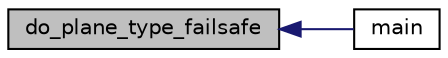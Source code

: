 digraph "do_plane_type_failsafe"
{
  edge [fontname="Helvetica",fontsize="10",labelfontname="Helvetica",labelfontsize="10"];
  node [fontname="Helvetica",fontsize="10",shape=record];
  rankdir="LR";
  Node4576 [label="do_plane_type_failsafe",height=0.2,width=0.4,color="black", fillcolor="grey75", style="filled", fontcolor="black"];
  Node4576 -> Node4577 [dir="back",color="midnightblue",fontsize="10",style="solid",fontname="Helvetica"];
  Node4577 [label="main",height=0.2,width=0.4,color="black", fillcolor="white", style="filled",URL="$d0/d2f/process_8_c.html#a3c04138a5bfe5d72780bb7e82a18e627"];
}
